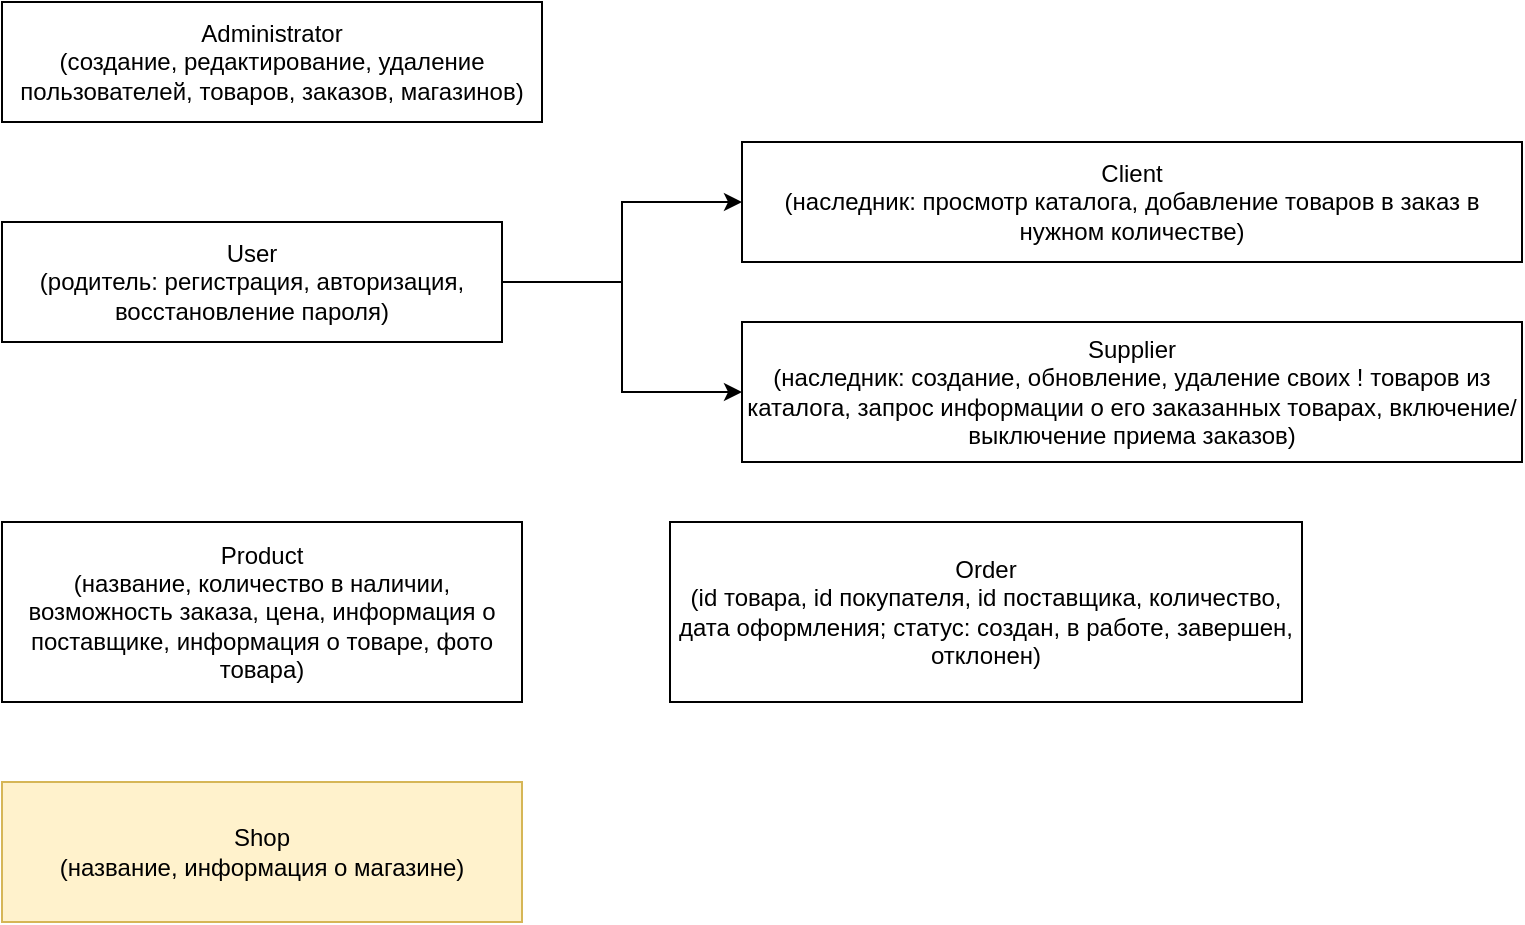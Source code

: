 <mxfile version="24.0.4" type="device">
  <diagram name="Страница — 1" id="MWtvJ0DKKmae6OMIvrYs">
    <mxGraphModel dx="1050" dy="530" grid="1" gridSize="10" guides="1" tooltips="1" connect="1" arrows="1" fold="1" page="1" pageScale="1" pageWidth="827" pageHeight="1169" math="0" shadow="0">
      <root>
        <mxCell id="0" />
        <mxCell id="1" parent="0" />
        <mxCell id="-sTQnpXLuGOUUmqHMXIl-17" style="edgeStyle=orthogonalEdgeStyle;rounded=0;orthogonalLoop=1;jettySize=auto;html=1;exitX=1;exitY=0.5;exitDx=0;exitDy=0;entryX=0;entryY=0.5;entryDx=0;entryDy=0;" edge="1" parent="1" source="-sTQnpXLuGOUUmqHMXIl-14" target="-sTQnpXLuGOUUmqHMXIl-15">
          <mxGeometry relative="1" as="geometry" />
        </mxCell>
        <mxCell id="-sTQnpXLuGOUUmqHMXIl-18" style="edgeStyle=orthogonalEdgeStyle;rounded=0;orthogonalLoop=1;jettySize=auto;html=1;exitX=1;exitY=0.5;exitDx=0;exitDy=0;entryX=0;entryY=0.5;entryDx=0;entryDy=0;" edge="1" parent="1" source="-sTQnpXLuGOUUmqHMXIl-14" target="-sTQnpXLuGOUUmqHMXIl-16">
          <mxGeometry relative="1" as="geometry" />
        </mxCell>
        <mxCell id="-sTQnpXLuGOUUmqHMXIl-14" value="User&lt;div&gt;(родитель: регистрация, авторизация, восстановление пароля)&lt;/div&gt;" style="rounded=0;whiteSpace=wrap;html=1;" vertex="1" parent="1">
          <mxGeometry x="40" y="130" width="250" height="60" as="geometry" />
        </mxCell>
        <mxCell id="-sTQnpXLuGOUUmqHMXIl-15" value="Client&lt;div&gt;(наследник: просмотр каталога, добавление товаров в заказ в нужном количестве)&lt;/div&gt;" style="rounded=0;whiteSpace=wrap;html=1;" vertex="1" parent="1">
          <mxGeometry x="410" y="90" width="390" height="60" as="geometry" />
        </mxCell>
        <mxCell id="-sTQnpXLuGOUUmqHMXIl-16" value="Supplier&lt;div&gt;(наследник: создание, обновление, удаление своих ! товаров из каталога, запрос информации о его заказанных товарах, включение/выключение приема заказов)&lt;/div&gt;" style="rounded=0;whiteSpace=wrap;html=1;" vertex="1" parent="1">
          <mxGeometry x="410" y="180" width="390" height="70" as="geometry" />
        </mxCell>
        <mxCell id="-sTQnpXLuGOUUmqHMXIl-19" value="Product&lt;div&gt;(название, количество в наличии, возможность заказа, цена, информация о поставщике, информация о товаре, фото товара)&lt;/div&gt;" style="rounded=0;whiteSpace=wrap;html=1;" vertex="1" parent="1">
          <mxGeometry x="40" y="280" width="260" height="90" as="geometry" />
        </mxCell>
        <mxCell id="-sTQnpXLuGOUUmqHMXIl-20" value="Order&lt;div&gt;(id товара, id покупателя, id поставщика, количество, дата оформления; статус: создан, в работе, завершен, отклонен)&lt;/div&gt;" style="rounded=0;whiteSpace=wrap;html=1;" vertex="1" parent="1">
          <mxGeometry x="374" y="280" width="316" height="90" as="geometry" />
        </mxCell>
        <mxCell id="-sTQnpXLuGOUUmqHMXIl-21" value="Shop&lt;div&gt;(название, информация о магазине)&lt;/div&gt;" style="rounded=0;whiteSpace=wrap;html=1;fillColor=#fff2cc;strokeColor=#d6b656;" vertex="1" parent="1">
          <mxGeometry x="40" y="410" width="260" height="70" as="geometry" />
        </mxCell>
        <mxCell id="-sTQnpXLuGOUUmqHMXIl-22" value="Administrator&lt;div&gt;(создание, редактирование, удаление пользователей, товаров, заказов, магазинов)&lt;/div&gt;" style="rounded=0;whiteSpace=wrap;html=1;" vertex="1" parent="1">
          <mxGeometry x="40" y="20" width="270" height="60" as="geometry" />
        </mxCell>
      </root>
    </mxGraphModel>
  </diagram>
</mxfile>
